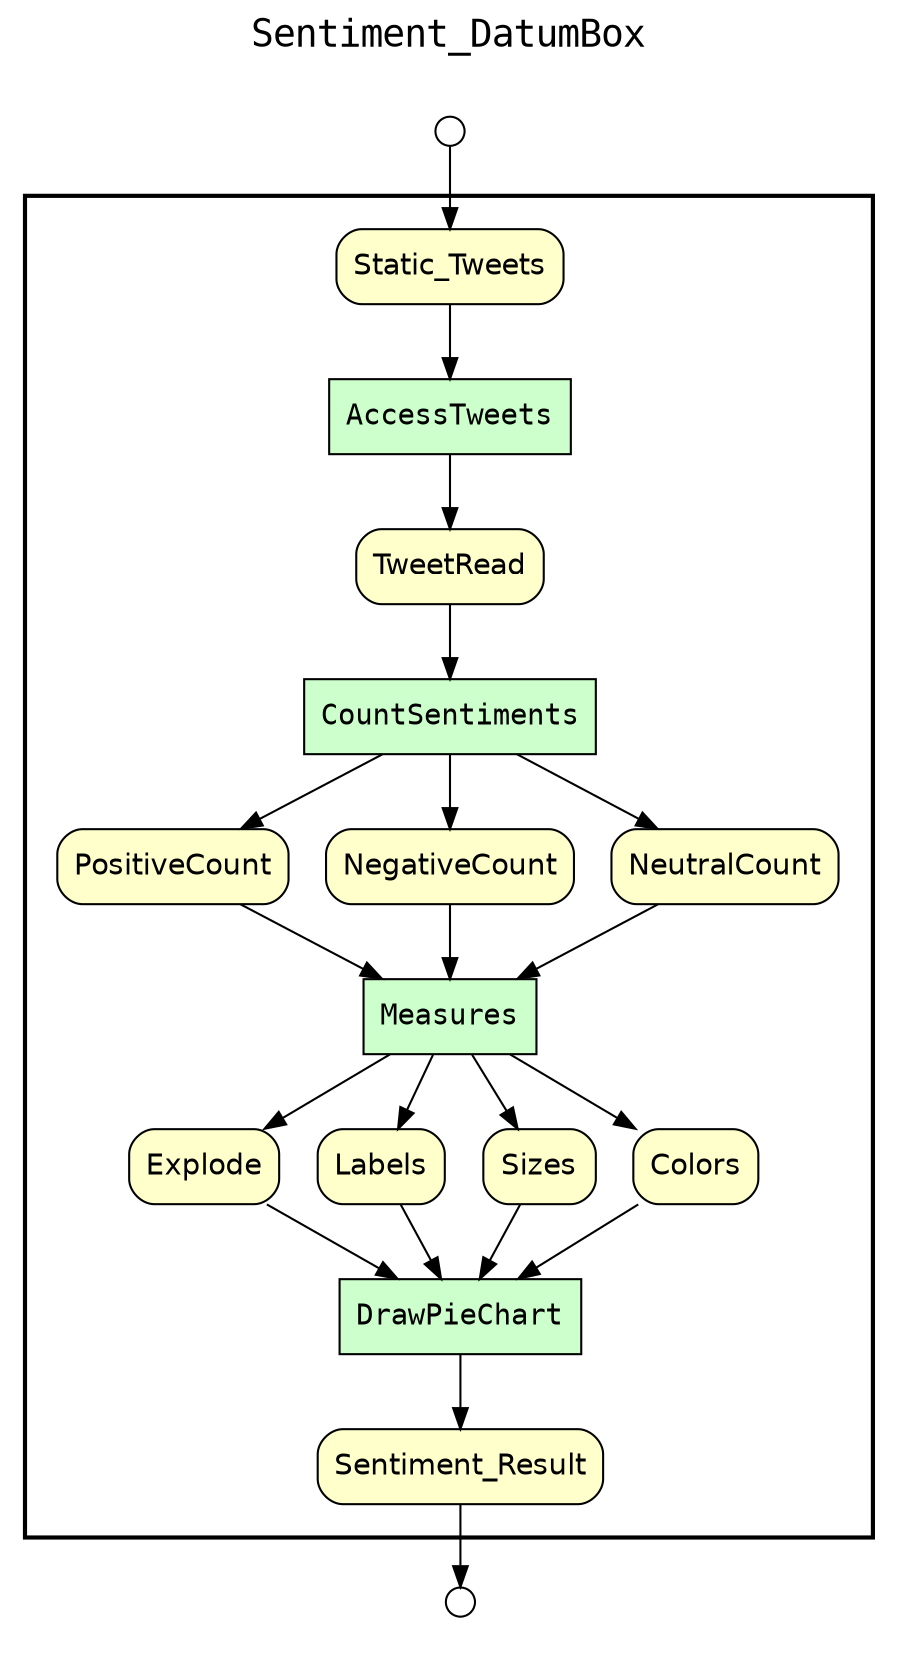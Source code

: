 
digraph yw_data_view {
rankdir=TB
fontname=Courier; fontsize=18; labelloc=t
label="Sentiment_DatumBox"
subgraph cluster_workflow { label=""; color=black; penwidth=2
subgraph cluster_workflow_inner { label=""; color=white
node[shape=box style="filled" fillcolor="#CCFFCC" peripheries=1 fontname=Courier]
Measures
CountSentiments
AccessTweets
DrawPieChart
node[shape=box style="filled" fillcolor="#CCFFCC" peripheries=1 fontname=Courier]
node[shape=box style="rounded,filled" fillcolor="#FFFFCC" peripheries=1 fontname=Helvetica]
Static_Tweets
TweetRead
PositiveCount
NegativeCount
NeutralCount
Explode
Labels
Sizes
Colors
Sentiment_Result
node[shape=box style="rounded,filled" fillcolor="#FFFFFF" peripheries=1 fontname=Helvetica]
}}
subgraph cluster_inflows { label=""; color=white; penwidth=2
subgraph cluster_inflows_inner { label=""; color=white
node[shape=circle fillcolor="#FFFFFF" peripheries=1 width=0.2]
Static_Tweets_inflow [label=""]
}}
subgraph cluster_outflows { label=""; color=white; penwidth=2
subgraph cluster_outflows_inner { label=""; color=white
node[shape=circle fillcolor="#FFFFFF" peripheries=1 width=0.2]
Sentiment_Result_outflow [label=""]
}}
TweetRead -> CountSentiments
Explode -> DrawPieChart
PositiveCount -> Measures
Labels -> DrawPieChart
Static_Tweets -> AccessTweets
NegativeCount -> Measures
Sizes -> DrawPieChart
NeutralCount -> Measures
Colors -> DrawPieChart
AccessTweets -> TweetRead
CountSentiments -> PositiveCount
CountSentiments -> NegativeCount
CountSentiments -> NeutralCount
Measures -> Explode
Measures -> Labels
Measures -> Sizes
Measures -> Colors
DrawPieChart -> Sentiment_Result
Static_Tweets_inflow -> Static_Tweets
Sentiment_Result -> Sentiment_Result_outflow
}

